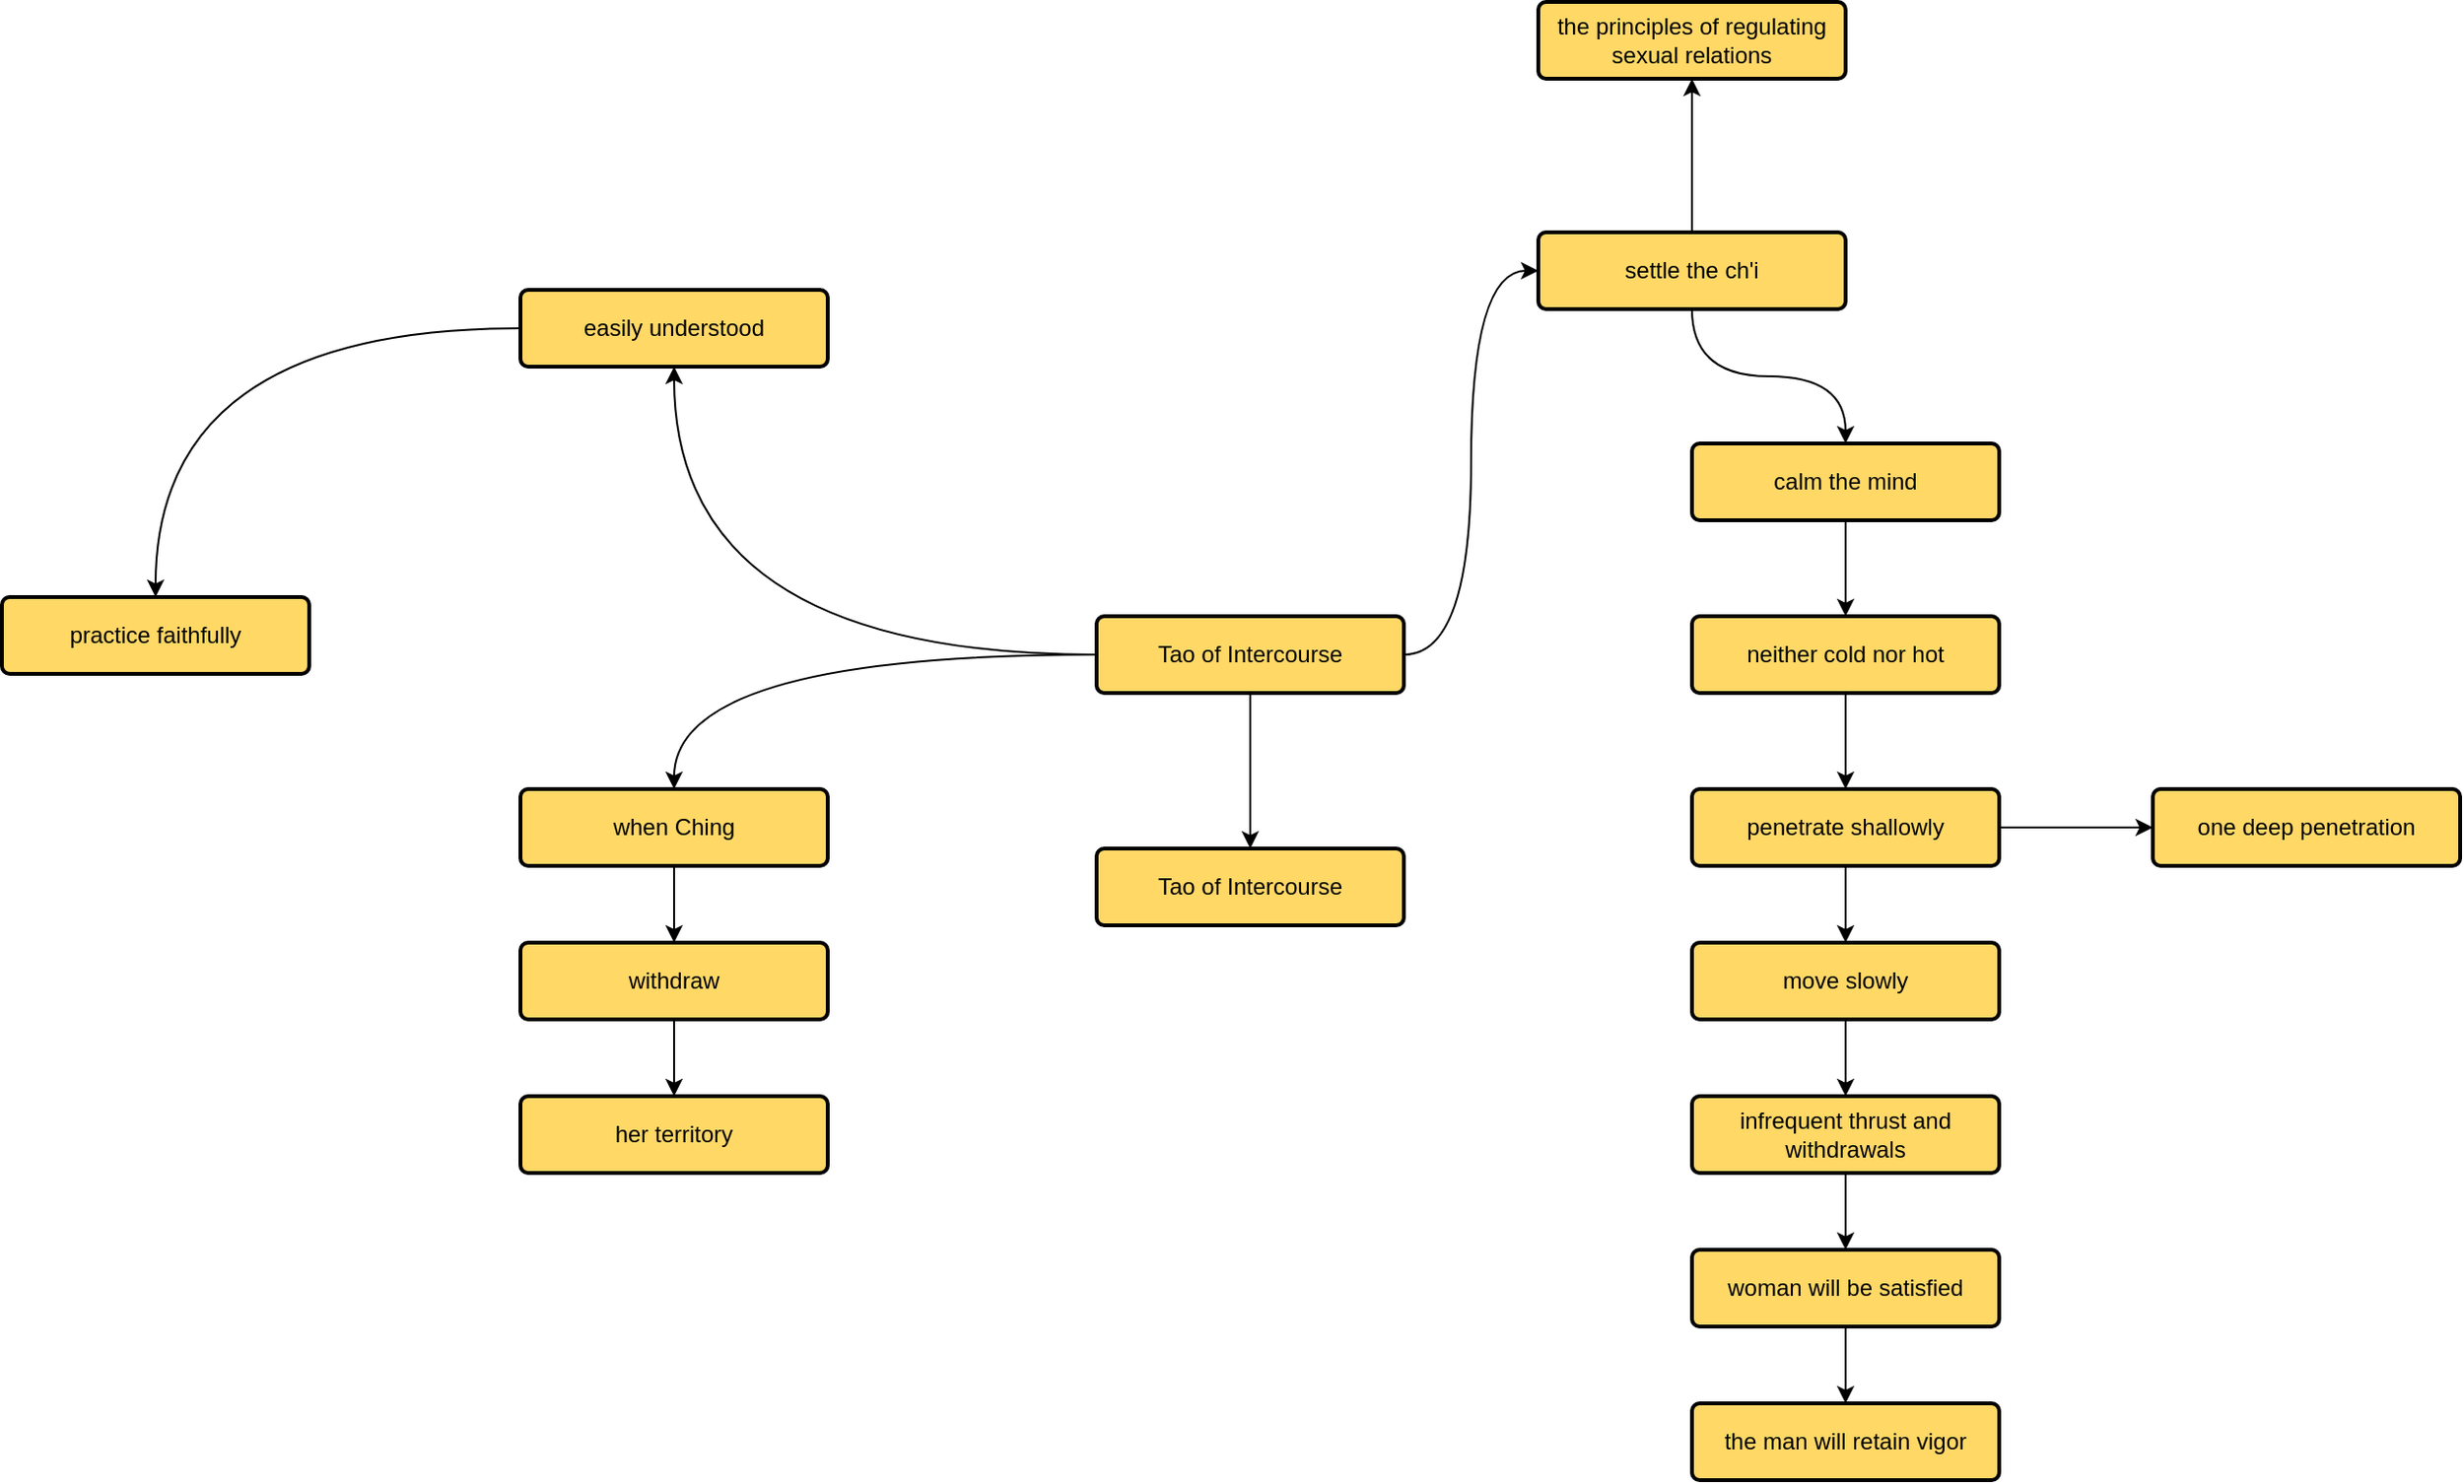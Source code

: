 <mxfile version="27.2.0">
  <diagram name="Page-1" id="fvpZZC-cpQuBX7O5LubO">
    <mxGraphModel dx="898" dy="599" grid="1" gridSize="10" guides="1" tooltips="1" connect="1" arrows="1" fold="1" page="1" pageScale="1" pageWidth="850" pageHeight="1100" math="0" shadow="0">
      <root>
        <mxCell id="0" />
        <mxCell id="1" parent="0" />
        <mxCell id="FkRv66gEJIC9O2Pi3XSl-3" value="" style="edgeStyle=orthogonalEdgeStyle;rounded=0;orthogonalLoop=1;jettySize=auto;html=1;curved=1;" edge="1" parent="1" source="FkRv66gEJIC9O2Pi3XSl-1" target="FkRv66gEJIC9O2Pi3XSl-2">
          <mxGeometry relative="1" as="geometry" />
        </mxCell>
        <mxCell id="FkRv66gEJIC9O2Pi3XSl-7" value="" style="edgeStyle=orthogonalEdgeStyle;rounded=0;orthogonalLoop=1;jettySize=auto;html=1;curved=1;" edge="1" parent="1" source="FkRv66gEJIC9O2Pi3XSl-1" target="FkRv66gEJIC9O2Pi3XSl-6">
          <mxGeometry relative="1" as="geometry" />
        </mxCell>
        <mxCell id="FkRv66gEJIC9O2Pi3XSl-13" value="" style="edgeStyle=orthogonalEdgeStyle;rounded=0;orthogonalLoop=1;jettySize=auto;html=1;curved=1;entryX=0;entryY=0.5;entryDx=0;entryDy=0;" edge="1" parent="1" source="FkRv66gEJIC9O2Pi3XSl-1" target="FkRv66gEJIC9O2Pi3XSl-12">
          <mxGeometry relative="1" as="geometry" />
        </mxCell>
        <mxCell id="FkRv66gEJIC9O2Pi3XSl-33" value="" style="edgeStyle=orthogonalEdgeStyle;rounded=0;orthogonalLoop=1;jettySize=auto;html=1;" edge="1" parent="1" source="FkRv66gEJIC9O2Pi3XSl-1" target="FkRv66gEJIC9O2Pi3XSl-32">
          <mxGeometry relative="1" as="geometry" />
        </mxCell>
        <mxCell id="FkRv66gEJIC9O2Pi3XSl-1" value="Tao of Intercourse" style="rounded=1;whiteSpace=wrap;html=1;arcSize=10;fillColor=#FFD866;strokeColor=light-dark(#000000, #6d5100);strokeWidth=2;" vertex="1" parent="1">
          <mxGeometry x="850" y="391" width="160" height="40" as="geometry" />
        </mxCell>
        <mxCell id="FkRv66gEJIC9O2Pi3XSl-5" value="" style="edgeStyle=orthogonalEdgeStyle;rounded=0;orthogonalLoop=1;jettySize=auto;html=1;curved=1;" edge="1" parent="1" source="FkRv66gEJIC9O2Pi3XSl-2" target="FkRv66gEJIC9O2Pi3XSl-4">
          <mxGeometry relative="1" as="geometry" />
        </mxCell>
        <mxCell id="FkRv66gEJIC9O2Pi3XSl-2" value="easily understood" style="rounded=1;whiteSpace=wrap;html=1;arcSize=10;fillColor=#FFD866;strokeColor=light-dark(#000000, #6d5100);strokeWidth=2;" vertex="1" parent="1">
          <mxGeometry x="550" y="221" width="160" height="40" as="geometry" />
        </mxCell>
        <mxCell id="FkRv66gEJIC9O2Pi3XSl-4" value="practice faithfully" style="rounded=1;whiteSpace=wrap;html=1;arcSize=10;fillColor=#FFD866;strokeColor=light-dark(#000000, #6d5100);strokeWidth=2;" vertex="1" parent="1">
          <mxGeometry x="280" y="381" width="160" height="40" as="geometry" />
        </mxCell>
        <mxCell id="FkRv66gEJIC9O2Pi3XSl-9" value="" style="edgeStyle=orthogonalEdgeStyle;rounded=0;orthogonalLoop=1;jettySize=auto;html=1;curved=1;" edge="1" parent="1" source="FkRv66gEJIC9O2Pi3XSl-6" target="FkRv66gEJIC9O2Pi3XSl-8">
          <mxGeometry relative="1" as="geometry" />
        </mxCell>
        <mxCell id="FkRv66gEJIC9O2Pi3XSl-6" value="when Ching" style="rounded=1;whiteSpace=wrap;html=1;arcSize=10;fillColor=#FFD866;strokeColor=light-dark(#000000, #6d5100);strokeWidth=2;" vertex="1" parent="1">
          <mxGeometry x="550" y="481" width="160" height="40" as="geometry" />
        </mxCell>
        <mxCell id="FkRv66gEJIC9O2Pi3XSl-11" value="" style="edgeStyle=orthogonalEdgeStyle;rounded=0;orthogonalLoop=1;jettySize=auto;html=1;curved=1;" edge="1" parent="1" source="FkRv66gEJIC9O2Pi3XSl-8" target="FkRv66gEJIC9O2Pi3XSl-10">
          <mxGeometry relative="1" as="geometry" />
        </mxCell>
        <mxCell id="FkRv66gEJIC9O2Pi3XSl-8" value="withdraw" style="rounded=1;whiteSpace=wrap;html=1;arcSize=10;fillColor=#FFD866;strokeColor=light-dark(#000000, #6d5100);strokeWidth=2;" vertex="1" parent="1">
          <mxGeometry x="550" y="561" width="160" height="40" as="geometry" />
        </mxCell>
        <mxCell id="FkRv66gEJIC9O2Pi3XSl-10" value="her territory" style="rounded=1;whiteSpace=wrap;html=1;arcSize=10;fillColor=#FFD866;strokeColor=light-dark(#000000, #6d5100);strokeWidth=2;" vertex="1" parent="1">
          <mxGeometry x="550" y="641" width="160" height="40" as="geometry" />
        </mxCell>
        <mxCell id="FkRv66gEJIC9O2Pi3XSl-15" value="" style="edgeStyle=orthogonalEdgeStyle;rounded=0;orthogonalLoop=1;jettySize=auto;html=1;curved=1;" edge="1" parent="1" source="FkRv66gEJIC9O2Pi3XSl-12" target="FkRv66gEJIC9O2Pi3XSl-14">
          <mxGeometry relative="1" as="geometry" />
        </mxCell>
        <mxCell id="FkRv66gEJIC9O2Pi3XSl-29" value="" style="edgeStyle=orthogonalEdgeStyle;rounded=0;orthogonalLoop=1;jettySize=auto;html=1;curved=1;" edge="1" parent="1" source="FkRv66gEJIC9O2Pi3XSl-12" target="FkRv66gEJIC9O2Pi3XSl-28">
          <mxGeometry relative="1" as="geometry" />
        </mxCell>
        <mxCell id="FkRv66gEJIC9O2Pi3XSl-12" value="settle the ch&#39;i" style="rounded=1;whiteSpace=wrap;html=1;arcSize=10;fillColor=#FFD866;strokeColor=light-dark(#000000, #6d5100);strokeWidth=2;" vertex="1" parent="1">
          <mxGeometry x="1080" y="191" width="160" height="40" as="geometry" />
        </mxCell>
        <mxCell id="FkRv66gEJIC9O2Pi3XSl-17" value="" style="edgeStyle=orthogonalEdgeStyle;rounded=0;orthogonalLoop=1;jettySize=auto;html=1;curved=1;" edge="1" parent="1" source="FkRv66gEJIC9O2Pi3XSl-14" target="FkRv66gEJIC9O2Pi3XSl-16">
          <mxGeometry relative="1" as="geometry" />
        </mxCell>
        <mxCell id="FkRv66gEJIC9O2Pi3XSl-14" value="calm the mind" style="rounded=1;whiteSpace=wrap;html=1;arcSize=10;fillColor=#FFD866;strokeColor=light-dark(#000000, #6d5100);strokeWidth=2;" vertex="1" parent="1">
          <mxGeometry x="1160" y="301" width="160" height="40" as="geometry" />
        </mxCell>
        <mxCell id="FkRv66gEJIC9O2Pi3XSl-19" value="" style="edgeStyle=orthogonalEdgeStyle;rounded=0;orthogonalLoop=1;jettySize=auto;html=1;curved=1;" edge="1" parent="1" source="FkRv66gEJIC9O2Pi3XSl-16" target="FkRv66gEJIC9O2Pi3XSl-18">
          <mxGeometry relative="1" as="geometry" />
        </mxCell>
        <mxCell id="FkRv66gEJIC9O2Pi3XSl-16" value="neither cold nor hot" style="rounded=1;whiteSpace=wrap;html=1;arcSize=10;fillColor=#FFD866;strokeColor=light-dark(#000000, #6d5100);strokeWidth=2;" vertex="1" parent="1">
          <mxGeometry x="1160" y="391" width="160" height="40" as="geometry" />
        </mxCell>
        <mxCell id="FkRv66gEJIC9O2Pi3XSl-21" value="" style="edgeStyle=orthogonalEdgeStyle;rounded=0;orthogonalLoop=1;jettySize=auto;html=1;curved=1;" edge="1" parent="1" source="FkRv66gEJIC9O2Pi3XSl-18" target="FkRv66gEJIC9O2Pi3XSl-20">
          <mxGeometry relative="1" as="geometry" />
        </mxCell>
        <mxCell id="FkRv66gEJIC9O2Pi3XSl-31" value="" style="edgeStyle=orthogonalEdgeStyle;rounded=0;orthogonalLoop=1;jettySize=auto;html=1;curved=1;" edge="1" parent="1" source="FkRv66gEJIC9O2Pi3XSl-18" target="FkRv66gEJIC9O2Pi3XSl-30">
          <mxGeometry relative="1" as="geometry" />
        </mxCell>
        <mxCell id="FkRv66gEJIC9O2Pi3XSl-18" value="penetrate shallowly" style="rounded=1;whiteSpace=wrap;html=1;arcSize=10;fillColor=#FFD866;strokeColor=light-dark(#000000, #6d5100);strokeWidth=2;" vertex="1" parent="1">
          <mxGeometry x="1160" y="481" width="160" height="40" as="geometry" />
        </mxCell>
        <mxCell id="FkRv66gEJIC9O2Pi3XSl-23" value="" style="edgeStyle=orthogonalEdgeStyle;rounded=0;orthogonalLoop=1;jettySize=auto;html=1;curved=1;" edge="1" parent="1" source="FkRv66gEJIC9O2Pi3XSl-20" target="FkRv66gEJIC9O2Pi3XSl-22">
          <mxGeometry relative="1" as="geometry" />
        </mxCell>
        <mxCell id="FkRv66gEJIC9O2Pi3XSl-20" value="move slowly" style="rounded=1;whiteSpace=wrap;html=1;arcSize=10;fillColor=#FFD866;strokeColor=light-dark(#000000, #6d5100);strokeWidth=2;" vertex="1" parent="1">
          <mxGeometry x="1160" y="561" width="160" height="40" as="geometry" />
        </mxCell>
        <mxCell id="FkRv66gEJIC9O2Pi3XSl-25" value="" style="edgeStyle=orthogonalEdgeStyle;rounded=0;orthogonalLoop=1;jettySize=auto;html=1;curved=1;" edge="1" parent="1" source="FkRv66gEJIC9O2Pi3XSl-22" target="FkRv66gEJIC9O2Pi3XSl-24">
          <mxGeometry relative="1" as="geometry" />
        </mxCell>
        <mxCell id="FkRv66gEJIC9O2Pi3XSl-22" value="infrequent thrust and withdrawals" style="rounded=1;whiteSpace=wrap;html=1;arcSize=10;fillColor=#FFD866;strokeColor=light-dark(#000000, #6d5100);strokeWidth=2;" vertex="1" parent="1">
          <mxGeometry x="1160" y="641" width="160" height="40" as="geometry" />
        </mxCell>
        <mxCell id="FkRv66gEJIC9O2Pi3XSl-27" value="" style="edgeStyle=orthogonalEdgeStyle;rounded=0;orthogonalLoop=1;jettySize=auto;html=1;curved=1;" edge="1" parent="1" source="FkRv66gEJIC9O2Pi3XSl-24" target="FkRv66gEJIC9O2Pi3XSl-26">
          <mxGeometry relative="1" as="geometry" />
        </mxCell>
        <mxCell id="FkRv66gEJIC9O2Pi3XSl-24" value="woman will be satisfied" style="rounded=1;whiteSpace=wrap;html=1;arcSize=10;fillColor=#FFD866;strokeColor=light-dark(#000000, #6d5100);strokeWidth=2;" vertex="1" parent="1">
          <mxGeometry x="1160" y="721" width="160" height="40" as="geometry" />
        </mxCell>
        <mxCell id="FkRv66gEJIC9O2Pi3XSl-26" value="the man will retain vigor" style="rounded=1;whiteSpace=wrap;html=1;arcSize=10;fillColor=#FFD866;strokeColor=light-dark(#000000, #6d5100);strokeWidth=2;" vertex="1" parent="1">
          <mxGeometry x="1160" y="801" width="160" height="40" as="geometry" />
        </mxCell>
        <mxCell id="FkRv66gEJIC9O2Pi3XSl-28" value="the principles of regulating sexual relations" style="rounded=1;whiteSpace=wrap;html=1;arcSize=10;fillColor=#FFD866;strokeColor=light-dark(#000000, #6d5100);strokeWidth=2;" vertex="1" parent="1">
          <mxGeometry x="1080" y="71" width="160" height="40" as="geometry" />
        </mxCell>
        <mxCell id="FkRv66gEJIC9O2Pi3XSl-30" value="one deep penetration" style="rounded=1;whiteSpace=wrap;html=1;arcSize=10;fillColor=#FFD866;strokeColor=light-dark(#000000, #6d5100);strokeWidth=2;" vertex="1" parent="1">
          <mxGeometry x="1400" y="481" width="160" height="40" as="geometry" />
        </mxCell>
        <mxCell id="FkRv66gEJIC9O2Pi3XSl-32" value="Tao of Intercourse" style="rounded=1;whiteSpace=wrap;html=1;arcSize=10;fillColor=#FFD866;strokeColor=light-dark(#000000, #6d5100);strokeWidth=2;" vertex="1" parent="1">
          <mxGeometry x="850" y="512" width="160" height="40" as="geometry" />
        </mxCell>
      </root>
    </mxGraphModel>
  </diagram>
</mxfile>
